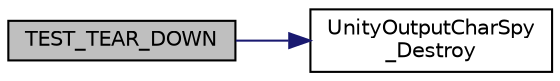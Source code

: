 digraph "TEST_TEAR_DOWN"
{
  edge [fontname="Helvetica",fontsize="10",labelfontname="Helvetica",labelfontsize="10"];
  node [fontname="Helvetica",fontsize="10",shape=record];
  rankdir="LR";
  Node107 [label="TEST_TEAR_DOWN",height=0.2,width=0.4,color="black", fillcolor="grey75", style="filled", fontcolor="black"];
  Node107 -> Node108 [color="midnightblue",fontsize="10",style="solid",fontname="Helvetica"];
  Node108 [label="UnityOutputCharSpy\l_Destroy",height=0.2,width=0.4,color="black", fillcolor="white", style="filled",URL="$unity__output__Spy_8c.html#a0915ac11fce4fd69d1c961c7cd050f8e"];
}
